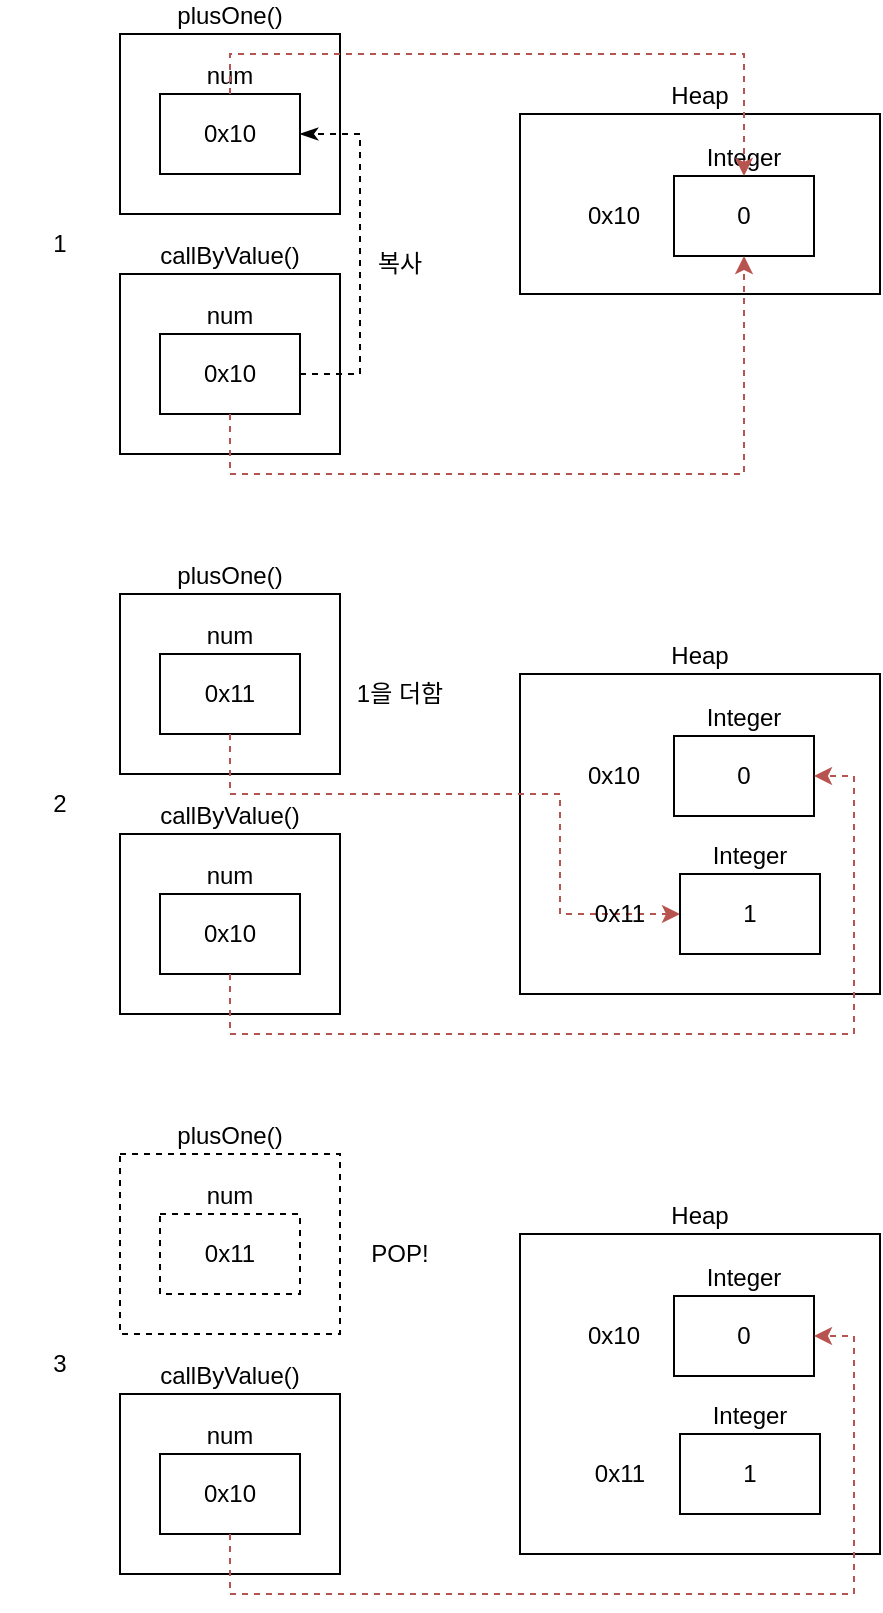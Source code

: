 <mxfile version="20.8.16" type="device"><diagram name="페이지-1" id="Z4dQGOupd1obMNWn22tx"><mxGraphModel dx="1185" dy="694" grid="1" gridSize="10" guides="1" tooltips="1" connect="1" arrows="1" fold="1" page="1" pageScale="1" pageWidth="1600" pageHeight="900" math="0" shadow="0"><root><mxCell id="0"/><mxCell id="1" parent="0"/><mxCell id="UoiYfbgMg4XvOspmZKtm-3" value="Heap" style="rounded=0;whiteSpace=wrap;html=1;labelPosition=center;verticalLabelPosition=top;align=center;verticalAlign=bottom;" parent="1" vertex="1"><mxGeometry x="880" y="80" width="180" height="90" as="geometry"/></mxCell><mxCell id="UoiYfbgMg4XvOspmZKtm-21" value="" style="group" parent="1" vertex="1" connectable="0"><mxGeometry x="897" y="111" width="130" height="40" as="geometry"/></mxCell><mxCell id="UoiYfbgMg4XvOspmZKtm-9" value="Integer" style="rounded=0;whiteSpace=wrap;html=1;labelPosition=center;verticalLabelPosition=top;align=center;verticalAlign=bottom;" parent="UoiYfbgMg4XvOspmZKtm-21" vertex="1"><mxGeometry x="60" width="70" height="40" as="geometry"/></mxCell><mxCell id="UoiYfbgMg4XvOspmZKtm-10" value="0" style="text;html=1;strokeColor=none;fillColor=none;align=center;verticalAlign=middle;whiteSpace=wrap;rounded=0;" parent="UoiYfbgMg4XvOspmZKtm-21" vertex="1"><mxGeometry x="65" y="5" width="60" height="30" as="geometry"/></mxCell><mxCell id="UoiYfbgMg4XvOspmZKtm-19" value="0x10" style="text;html=1;strokeColor=none;fillColor=none;align=center;verticalAlign=middle;whiteSpace=wrap;rounded=0;" parent="UoiYfbgMg4XvOspmZKtm-21" vertex="1"><mxGeometry y="5" width="60" height="30" as="geometry"/></mxCell><mxCell id="UoiYfbgMg4XvOspmZKtm-22" value="Heap" style="rounded=0;whiteSpace=wrap;html=1;labelPosition=center;verticalLabelPosition=top;align=center;verticalAlign=bottom;" parent="1" vertex="1"><mxGeometry x="880" y="360" width="180" height="160" as="geometry"/></mxCell><mxCell id="UoiYfbgMg4XvOspmZKtm-23" value="" style="group" parent="1" vertex="1" connectable="0"><mxGeometry x="897" y="391" width="130" height="40" as="geometry"/></mxCell><mxCell id="UoiYfbgMg4XvOspmZKtm-24" value="Integer" style="rounded=0;whiteSpace=wrap;html=1;labelPosition=center;verticalLabelPosition=top;align=center;verticalAlign=bottom;" parent="UoiYfbgMg4XvOspmZKtm-23" vertex="1"><mxGeometry x="60" width="70" height="40" as="geometry"/></mxCell><mxCell id="UoiYfbgMg4XvOspmZKtm-25" value="0" style="text;html=1;strokeColor=none;fillColor=none;align=center;verticalAlign=middle;whiteSpace=wrap;rounded=0;" parent="UoiYfbgMg4XvOspmZKtm-23" vertex="1"><mxGeometry x="65" y="5" width="60" height="30" as="geometry"/></mxCell><mxCell id="UoiYfbgMg4XvOspmZKtm-26" value="0x10" style="text;html=1;strokeColor=none;fillColor=none;align=center;verticalAlign=middle;whiteSpace=wrap;rounded=0;" parent="UoiYfbgMg4XvOspmZKtm-23" vertex="1"><mxGeometry y="5" width="60" height="30" as="geometry"/></mxCell><mxCell id="sxcfKx_u-Br-KiPSI4EX-1" value="plusOne()" style="rounded=0;whiteSpace=wrap;html=1;labelPosition=center;verticalLabelPosition=top;align=center;verticalAlign=bottom;" parent="1" vertex="1"><mxGeometry x="680" y="40" width="110" height="90" as="geometry"/></mxCell><mxCell id="sxcfKx_u-Br-KiPSI4EX-3" value="callByValue()" style="rounded=0;whiteSpace=wrap;html=1;labelPosition=center;verticalLabelPosition=top;align=center;verticalAlign=bottom;" parent="1" vertex="1"><mxGeometry x="680" y="160" width="110" height="90" as="geometry"/></mxCell><mxCell id="sxcfKx_u-Br-KiPSI4EX-6" value="1" style="text;html=1;strokeColor=none;fillColor=none;align=center;verticalAlign=middle;whiteSpace=wrap;rounded=0;" parent="1" vertex="1"><mxGeometry x="620" y="130" width="60" height="30" as="geometry"/></mxCell><mxCell id="sxcfKx_u-Br-KiPSI4EX-24" value="" style="group" parent="1" vertex="1" connectable="0"><mxGeometry x="700" y="70" width="70" height="40" as="geometry"/></mxCell><mxCell id="sxcfKx_u-Br-KiPSI4EX-2" value="num" style="rounded=0;whiteSpace=wrap;html=1;labelPosition=center;verticalLabelPosition=top;align=center;verticalAlign=bottom;" parent="sxcfKx_u-Br-KiPSI4EX-24" vertex="1"><mxGeometry width="70" height="40" as="geometry"/></mxCell><mxCell id="sxcfKx_u-Br-KiPSI4EX-23" value="0x10" style="text;html=1;strokeColor=none;fillColor=none;align=center;verticalAlign=middle;whiteSpace=wrap;rounded=0;" parent="sxcfKx_u-Br-KiPSI4EX-24" vertex="1"><mxGeometry x="5" y="5" width="60" height="30" as="geometry"/></mxCell><mxCell id="sxcfKx_u-Br-KiPSI4EX-25" value="" style="group" parent="1" vertex="1" connectable="0"><mxGeometry x="700" y="190" width="70" height="40" as="geometry"/></mxCell><mxCell id="sxcfKx_u-Br-KiPSI4EX-4" value="num" style="rounded=0;whiteSpace=wrap;html=1;labelPosition=center;verticalLabelPosition=top;align=center;verticalAlign=bottom;" parent="sxcfKx_u-Br-KiPSI4EX-25" vertex="1"><mxGeometry width="70" height="40" as="geometry"/></mxCell><mxCell id="sxcfKx_u-Br-KiPSI4EX-7" value="0x10" style="text;html=1;strokeColor=none;fillColor=none;align=center;verticalAlign=middle;whiteSpace=wrap;rounded=0;" parent="sxcfKx_u-Br-KiPSI4EX-25" vertex="1"><mxGeometry x="5" y="5" width="60" height="30" as="geometry"/></mxCell><mxCell id="sxcfKx_u-Br-KiPSI4EX-46" style="edgeStyle=orthogonalEdgeStyle;rounded=0;orthogonalLoop=1;jettySize=auto;html=1;exitX=1;exitY=0.5;exitDx=0;exitDy=0;dashed=1;entryX=1;entryY=0.5;entryDx=0;entryDy=0;endArrow=classicThin;endFill=1;" parent="1" source="sxcfKx_u-Br-KiPSI4EX-4" target="sxcfKx_u-Br-KiPSI4EX-2" edge="1"><mxGeometry relative="1" as="geometry"><Array as="points"><mxPoint x="800" y="210"/><mxPoint x="800" y="90"/></Array></mxGeometry></mxCell><mxCell id="sxcfKx_u-Br-KiPSI4EX-47" value="복사" style="text;html=1;strokeColor=none;fillColor=none;align=center;verticalAlign=middle;whiteSpace=wrap;rounded=0;" parent="1" vertex="1"><mxGeometry x="790" y="140" width="60" height="30" as="geometry"/></mxCell><mxCell id="sxcfKx_u-Br-KiPSI4EX-29" value="plusOne()" style="rounded=0;whiteSpace=wrap;html=1;labelPosition=center;verticalLabelPosition=top;align=center;verticalAlign=bottom;" parent="1" vertex="1"><mxGeometry x="680" y="320" width="110" height="90" as="geometry"/></mxCell><mxCell id="sxcfKx_u-Br-KiPSI4EX-30" value="callByValue()" style="rounded=0;whiteSpace=wrap;html=1;labelPosition=center;verticalLabelPosition=top;align=center;verticalAlign=bottom;" parent="1" vertex="1"><mxGeometry x="680" y="440" width="110" height="90" as="geometry"/></mxCell><mxCell id="sxcfKx_u-Br-KiPSI4EX-31" value="" style="group" parent="1" vertex="1" connectable="0"><mxGeometry x="700" y="350" width="70" height="40" as="geometry"/></mxCell><mxCell id="sxcfKx_u-Br-KiPSI4EX-32" value="num" style="rounded=0;whiteSpace=wrap;html=1;labelPosition=center;verticalLabelPosition=top;align=center;verticalAlign=bottom;" parent="sxcfKx_u-Br-KiPSI4EX-31" vertex="1"><mxGeometry width="70" height="40" as="geometry"/></mxCell><mxCell id="sxcfKx_u-Br-KiPSI4EX-33" value="0x11" style="text;html=1;strokeColor=none;fillColor=none;align=center;verticalAlign=middle;whiteSpace=wrap;rounded=0;" parent="sxcfKx_u-Br-KiPSI4EX-31" vertex="1"><mxGeometry x="5" y="5" width="60" height="30" as="geometry"/></mxCell><mxCell id="sxcfKx_u-Br-KiPSI4EX-34" value="" style="group" parent="1" vertex="1" connectable="0"><mxGeometry x="700" y="470" width="70" height="40" as="geometry"/></mxCell><mxCell id="sxcfKx_u-Br-KiPSI4EX-35" value="num" style="rounded=0;whiteSpace=wrap;html=1;labelPosition=center;verticalLabelPosition=top;align=center;verticalAlign=bottom;" parent="sxcfKx_u-Br-KiPSI4EX-34" vertex="1"><mxGeometry width="70" height="40" as="geometry"/></mxCell><mxCell id="sxcfKx_u-Br-KiPSI4EX-36" value="0x10" style="text;html=1;strokeColor=none;fillColor=none;align=center;verticalAlign=middle;whiteSpace=wrap;rounded=0;" parent="sxcfKx_u-Br-KiPSI4EX-34" vertex="1"><mxGeometry x="5" y="5" width="60" height="30" as="geometry"/></mxCell><mxCell id="sxcfKx_u-Br-KiPSI4EX-48" value="1을 더함" style="text;html=1;strokeColor=none;fillColor=none;align=center;verticalAlign=middle;whiteSpace=wrap;rounded=0;" parent="1" vertex="1"><mxGeometry x="790" y="355" width="60" height="30" as="geometry"/></mxCell><mxCell id="sxcfKx_u-Br-KiPSI4EX-50" value="2" style="text;html=1;strokeColor=none;fillColor=none;align=center;verticalAlign=middle;whiteSpace=wrap;rounded=0;" parent="1" vertex="1"><mxGeometry x="620" y="410" width="60" height="30" as="geometry"/></mxCell><mxCell id="sxcfKx_u-Br-KiPSI4EX-37" value="plusOne()" style="rounded=0;whiteSpace=wrap;html=1;labelPosition=center;verticalLabelPosition=top;align=center;verticalAlign=bottom;dashed=1;" parent="1" vertex="1"><mxGeometry x="680" y="600" width="110" height="90" as="geometry"/></mxCell><mxCell id="sxcfKx_u-Br-KiPSI4EX-38" value="callByValue()" style="rounded=0;whiteSpace=wrap;html=1;labelPosition=center;verticalLabelPosition=top;align=center;verticalAlign=bottom;" parent="1" vertex="1"><mxGeometry x="680" y="720" width="110" height="90" as="geometry"/></mxCell><mxCell id="sxcfKx_u-Br-KiPSI4EX-39" value="" style="group;dashed=1;" parent="1" vertex="1" connectable="0"><mxGeometry x="700" y="630" width="70" height="40" as="geometry"/></mxCell><mxCell id="sxcfKx_u-Br-KiPSI4EX-40" value="num" style="rounded=0;whiteSpace=wrap;html=1;labelPosition=center;verticalLabelPosition=top;align=center;verticalAlign=bottom;dashed=1;" parent="sxcfKx_u-Br-KiPSI4EX-39" vertex="1"><mxGeometry width="70" height="40" as="geometry"/></mxCell><mxCell id="sxcfKx_u-Br-KiPSI4EX-41" value="0x11" style="text;html=1;strokeColor=none;fillColor=none;align=center;verticalAlign=middle;whiteSpace=wrap;rounded=0;dashed=1;" parent="sxcfKx_u-Br-KiPSI4EX-39" vertex="1"><mxGeometry x="5" y="5" width="60" height="30" as="geometry"/></mxCell><mxCell id="sxcfKx_u-Br-KiPSI4EX-42" value="" style="group" parent="1" vertex="1" connectable="0"><mxGeometry x="700" y="750" width="70" height="40" as="geometry"/></mxCell><mxCell id="sxcfKx_u-Br-KiPSI4EX-43" value="num" style="rounded=0;whiteSpace=wrap;html=1;labelPosition=center;verticalLabelPosition=top;align=center;verticalAlign=bottom;" parent="sxcfKx_u-Br-KiPSI4EX-42" vertex="1"><mxGeometry width="70" height="40" as="geometry"/></mxCell><mxCell id="sxcfKx_u-Br-KiPSI4EX-44" value="0x10" style="text;html=1;strokeColor=none;fillColor=none;align=center;verticalAlign=middle;whiteSpace=wrap;rounded=0;" parent="sxcfKx_u-Br-KiPSI4EX-42" vertex="1"><mxGeometry x="5" y="5" width="60" height="30" as="geometry"/></mxCell><mxCell id="sxcfKx_u-Br-KiPSI4EX-49" value="POP!" style="text;html=1;strokeColor=none;fillColor=none;align=center;verticalAlign=middle;whiteSpace=wrap;rounded=0;" parent="1" vertex="1"><mxGeometry x="790" y="635" width="60" height="30" as="geometry"/></mxCell><mxCell id="sxcfKx_u-Br-KiPSI4EX-51" value="3" style="text;html=1;strokeColor=none;fillColor=none;align=center;verticalAlign=middle;whiteSpace=wrap;rounded=0;" parent="1" vertex="1"><mxGeometry x="620" y="690" width="60" height="30" as="geometry"/></mxCell><mxCell id="UoiYfbgMg4XvOspmZKtm-32" style="edgeStyle=orthogonalEdgeStyle;rounded=0;orthogonalLoop=1;jettySize=auto;html=1;dashed=1;strokeColor=#B85450;fontColor=#B85450;exitX=0.5;exitY=0;exitDx=0;exitDy=0;" parent="1" source="sxcfKx_u-Br-KiPSI4EX-2" target="UoiYfbgMg4XvOspmZKtm-9" edge="1"><mxGeometry relative="1" as="geometry"><mxPoint x="990" y="110" as="targetPoint"/><Array as="points"><mxPoint x="735" y="50"/><mxPoint x="992" y="50"/></Array></mxGeometry></mxCell><mxCell id="UoiYfbgMg4XvOspmZKtm-33" style="edgeStyle=orthogonalEdgeStyle;rounded=0;orthogonalLoop=1;jettySize=auto;html=1;exitX=0.5;exitY=1;exitDx=0;exitDy=0;entryX=0.5;entryY=1;entryDx=0;entryDy=0;dashed=1;strokeColor=#B85450;fontColor=#B85450;" parent="1" source="sxcfKx_u-Br-KiPSI4EX-4" target="UoiYfbgMg4XvOspmZKtm-9" edge="1"><mxGeometry relative="1" as="geometry"><Array as="points"><mxPoint x="735" y="260"/><mxPoint x="992" y="260"/></Array></mxGeometry></mxCell><mxCell id="UoiYfbgMg4XvOspmZKtm-36" style="edgeStyle=orthogonalEdgeStyle;rounded=0;orthogonalLoop=1;jettySize=auto;html=1;exitX=0.5;exitY=1;exitDx=0;exitDy=0;entryX=1;entryY=0.5;entryDx=0;entryDy=0;dashed=1;strokeColor=#B85450;fontColor=#B85450;" parent="1" source="sxcfKx_u-Br-KiPSI4EX-32" target="kl-kA2J-Qr9xL0TDt4KS-4" edge="1"><mxGeometry relative="1" as="geometry"><Array as="points"><mxPoint x="735" y="420"/><mxPoint x="900" y="420"/><mxPoint x="900" y="480"/></Array></mxGeometry></mxCell><mxCell id="UoiYfbgMg4XvOspmZKtm-37" style="edgeStyle=orthogonalEdgeStyle;rounded=0;orthogonalLoop=1;jettySize=auto;html=1;exitX=0.5;exitY=1;exitDx=0;exitDy=0;dashed=1;strokeColor=#B85450;fontColor=#B85450;entryX=1;entryY=0.5;entryDx=0;entryDy=0;" parent="1" source="sxcfKx_u-Br-KiPSI4EX-35" target="UoiYfbgMg4XvOspmZKtm-24" edge="1"><mxGeometry relative="1" as="geometry"><Array as="points"><mxPoint x="735" y="540"/><mxPoint x="1047" y="540"/><mxPoint x="1047" y="411"/></Array></mxGeometry></mxCell><mxCell id="kl-kA2J-Qr9xL0TDt4KS-1" value="" style="group" vertex="1" connectable="0" parent="1"><mxGeometry x="900" y="460" width="130" height="40" as="geometry"/></mxCell><mxCell id="kl-kA2J-Qr9xL0TDt4KS-2" value="Integer" style="rounded=0;whiteSpace=wrap;html=1;labelPosition=center;verticalLabelPosition=top;align=center;verticalAlign=bottom;" vertex="1" parent="kl-kA2J-Qr9xL0TDt4KS-1"><mxGeometry x="60" width="70" height="40" as="geometry"/></mxCell><mxCell id="kl-kA2J-Qr9xL0TDt4KS-3" value="1" style="text;html=1;strokeColor=none;fillColor=none;align=center;verticalAlign=middle;whiteSpace=wrap;rounded=0;" vertex="1" parent="kl-kA2J-Qr9xL0TDt4KS-1"><mxGeometry x="65" y="5" width="60" height="30" as="geometry"/></mxCell><mxCell id="kl-kA2J-Qr9xL0TDt4KS-4" value="0x11" style="text;html=1;strokeColor=none;fillColor=none;align=center;verticalAlign=middle;whiteSpace=wrap;rounded=0;" vertex="1" parent="kl-kA2J-Qr9xL0TDt4KS-1"><mxGeometry y="5" width="60" height="30" as="geometry"/></mxCell><mxCell id="kl-kA2J-Qr9xL0TDt4KS-14" value="Heap" style="rounded=0;whiteSpace=wrap;html=1;labelPosition=center;verticalLabelPosition=top;align=center;verticalAlign=bottom;" vertex="1" parent="1"><mxGeometry x="880" y="640" width="180" height="160" as="geometry"/></mxCell><mxCell id="kl-kA2J-Qr9xL0TDt4KS-15" value="" style="group" vertex="1" connectable="0" parent="1"><mxGeometry x="897" y="671" width="130" height="40" as="geometry"/></mxCell><mxCell id="kl-kA2J-Qr9xL0TDt4KS-16" value="Integer" style="rounded=0;whiteSpace=wrap;html=1;labelPosition=center;verticalLabelPosition=top;align=center;verticalAlign=bottom;" vertex="1" parent="kl-kA2J-Qr9xL0TDt4KS-15"><mxGeometry x="60" width="70" height="40" as="geometry"/></mxCell><mxCell id="kl-kA2J-Qr9xL0TDt4KS-17" value="0" style="text;html=1;strokeColor=none;fillColor=none;align=center;verticalAlign=middle;whiteSpace=wrap;rounded=0;" vertex="1" parent="kl-kA2J-Qr9xL0TDt4KS-15"><mxGeometry x="65" y="5" width="60" height="30" as="geometry"/></mxCell><mxCell id="kl-kA2J-Qr9xL0TDt4KS-18" value="0x10" style="text;html=1;strokeColor=none;fillColor=none;align=center;verticalAlign=middle;whiteSpace=wrap;rounded=0;" vertex="1" parent="kl-kA2J-Qr9xL0TDt4KS-15"><mxGeometry y="5" width="60" height="30" as="geometry"/></mxCell><mxCell id="kl-kA2J-Qr9xL0TDt4KS-19" value="" style="group" vertex="1" connectable="0" parent="1"><mxGeometry x="900" y="740" width="130" height="40" as="geometry"/></mxCell><mxCell id="kl-kA2J-Qr9xL0TDt4KS-20" value="Integer" style="rounded=0;whiteSpace=wrap;html=1;labelPosition=center;verticalLabelPosition=top;align=center;verticalAlign=bottom;" vertex="1" parent="kl-kA2J-Qr9xL0TDt4KS-19"><mxGeometry x="60" width="70" height="40" as="geometry"/></mxCell><mxCell id="kl-kA2J-Qr9xL0TDt4KS-21" value="1" style="text;html=1;strokeColor=none;fillColor=none;align=center;verticalAlign=middle;whiteSpace=wrap;rounded=0;" vertex="1" parent="kl-kA2J-Qr9xL0TDt4KS-19"><mxGeometry x="65" y="5" width="60" height="30" as="geometry"/></mxCell><mxCell id="kl-kA2J-Qr9xL0TDt4KS-22" value="0x11" style="text;html=1;strokeColor=none;fillColor=none;align=center;verticalAlign=middle;whiteSpace=wrap;rounded=0;" vertex="1" parent="kl-kA2J-Qr9xL0TDt4KS-19"><mxGeometry y="5" width="60" height="30" as="geometry"/></mxCell><mxCell id="UoiYfbgMg4XvOspmZKtm-35" style="edgeStyle=orthogonalEdgeStyle;rounded=0;orthogonalLoop=1;jettySize=auto;html=1;exitX=0.5;exitY=1;exitDx=0;exitDy=0;entryX=1;entryY=0.5;entryDx=0;entryDy=0;dashed=1;strokeColor=#B85450;fontColor=#B85450;" parent="1" source="sxcfKx_u-Br-KiPSI4EX-43" target="kl-kA2J-Qr9xL0TDt4KS-16" edge="1"><mxGeometry relative="1" as="geometry"><Array as="points"><mxPoint x="735" y="820"/><mxPoint x="1047" y="820"/><mxPoint x="1047" y="691"/></Array><mxPoint x="992" y="711" as="targetPoint"/></mxGeometry></mxCell></root></mxGraphModel></diagram></mxfile>